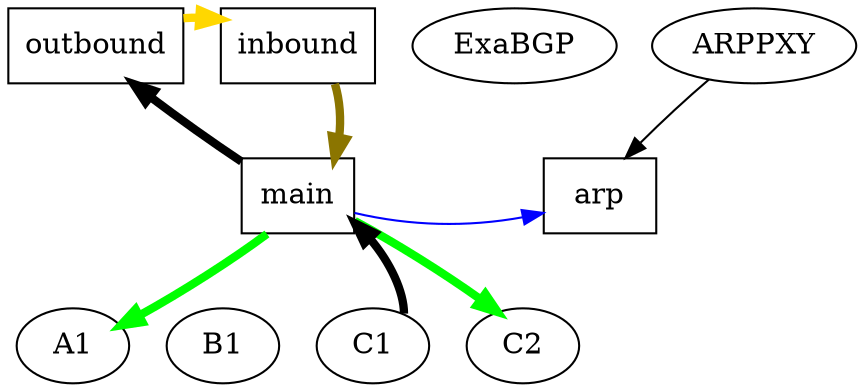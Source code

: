 digraph {
      size = "100,100";
      main, outbound, inbound, arp [shape=box];
      { rank=min; inbound outbound ARPPXY ExaBGP}
      { rank=same; A1 B1 C1 C2 } 
      { rank=same; main arp }
      /*
      edge [style=dashed, dir=none]
      main -> outbound;
      main -> inbound;
      inbound -> outbound;
      arp -> main;
      ARPPXY -> arp;
      ExaBGP -> main;
      A1 -> main;
      B1 -> main;
      C1 -> main;
      C2 -> main;
      edge [dir=forward]
      */

	// BGP flows
      main -> ExaBGP [style=invis]
      main -> A1 [style=invis]
      main -> B1 [style=invis]
      main -> C1 [style=invis]
      main -> C2 [style=invis]

      // ARP flows
      main -> ExaBGP [style=invis]
      main -> A1 [style=invis]
      main -> B1 [style=invis]
      main -> C1 [style=invis]
      main -> C2 [style=invis]

      // VMAC ARP flows
      main -> A1 [style=invis]
      main -> B1 [style=invis]
      main -> C1 [style=invis]
      main -> C2 [style=invis]

      main -> arp [color=blue]
      
      arp -> ARPPXY [style=invis]

      arp -> main [style=invis]

      main -> outbound [color=black,penwidth=2.0,penwidth=4.0]
      main -> C1 [style=invis]
      main -> C2 [color=green,penwidth=2.0,penwidth=4.0]
      main -> A1 [color=green,penwidth=2.0,penwidth=4.0]
      main -> B1 [style=invis]

      main -> outbound [style=invis]

      outbound -> inbound [style=invis]

      inbound -> main [style=invis]
      inbound -> main [style=invis]
      inbound -> main [style=invis]
      inbound -> main [color=gold4,penwidth=2.0,penwidth=4.0]

      outbound -> inbound [style=invis]
      outbound -> inbound [color=gold,penwidth=2.0,penwidth=4.0]

      A1 -> main [style=invis]
      B1 -> main [style=invis]
      C1 -> main [color=black,penwidth=2.0,penwidth=4.0]
      C2 -> main [style=invis]
      ExaBGP -> main [style=invis]
      ARPPXY -> arp [color=black]
}

